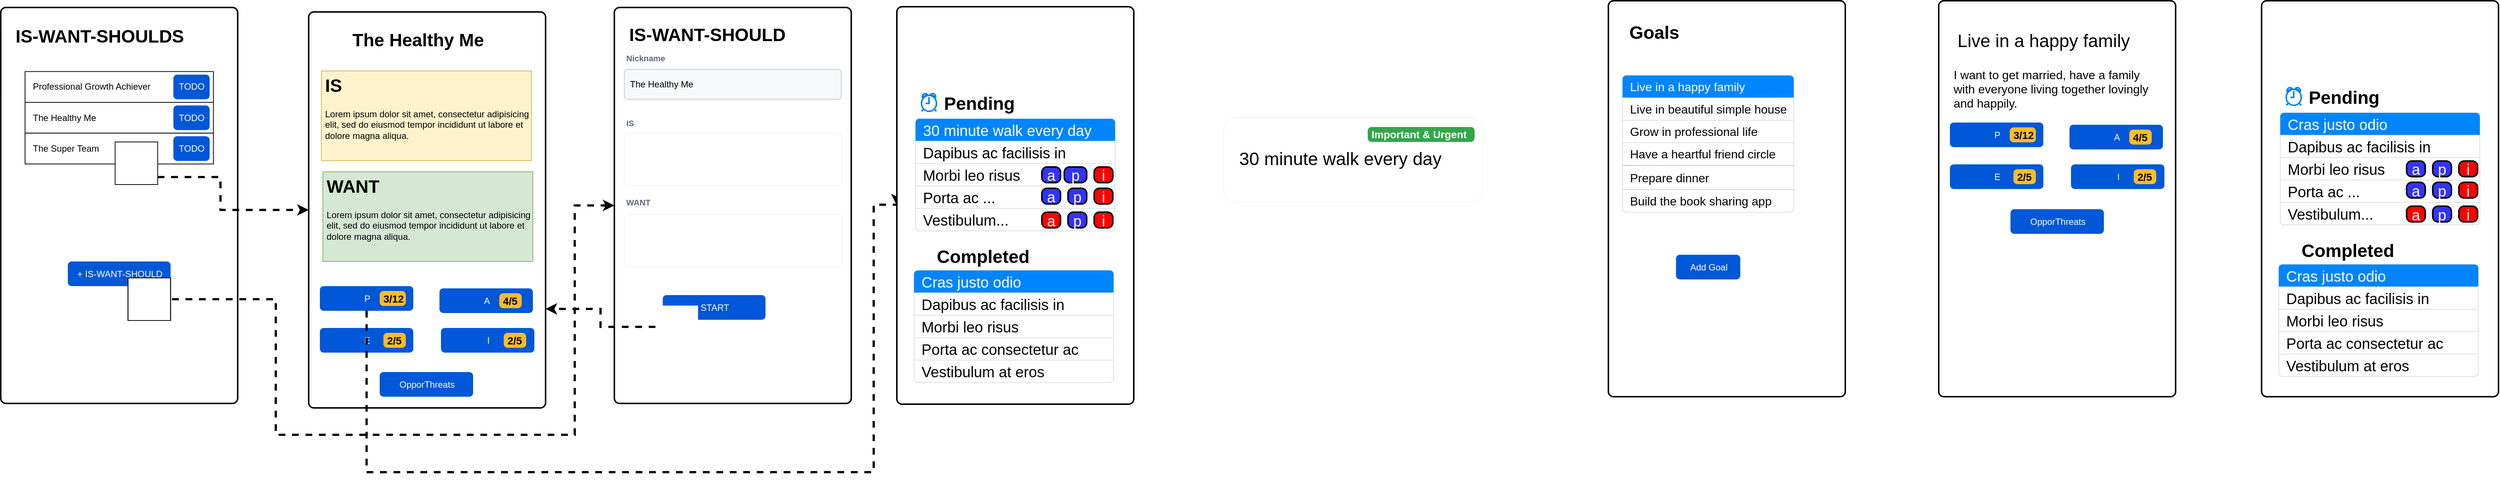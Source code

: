 <mxfile version="20.8.16" type="github">
  <diagram id="WmPAR5XZmnSed2sJa4RS" name="Page-1">
    <mxGraphModel dx="2260" dy="1086" grid="0" gridSize="10" guides="1" tooltips="1" connect="1" arrows="1" fold="1" page="0" pageScale="1" pageWidth="850" pageHeight="1100" math="0" shadow="0">
      <root>
        <mxCell id="0" />
        <mxCell id="1" parent="0" />
        <mxCell id="ldBgtZnnCFYndxNRsuC7-3" value="" style="rounded=1;whiteSpace=wrap;html=1;absoluteArcSize=1;arcSize=14;strokeWidth=2;" parent="1" vertex="1">
          <mxGeometry x="1623" y="-33" width="317" height="530" as="geometry" />
        </mxCell>
        <mxCell id="ldBgtZnnCFYndxNRsuC7-4" value="Live in a happy family" style="text;html=1;align=center;verticalAlign=middle;resizable=0;points=[];autosize=1;strokeColor=none;fillColor=none;fontSize=24;" parent="1" vertex="1">
          <mxGeometry x="1638" y="0.5" width="249" height="41" as="geometry" />
        </mxCell>
        <mxCell id="ldBgtZnnCFYndxNRsuC7-6" value="I want to get married, have a family with everyone living together lovingly and happily." style="text;html=1;strokeColor=none;fillColor=none;spacing=5;spacingTop=5;whiteSpace=wrap;overflow=hidden;rounded=0;fontSize=16;" parent="1" vertex="1">
          <mxGeometry x="1638" y="42" width="287" height="81" as="geometry" />
        </mxCell>
        <mxCell id="ldBgtZnnCFYndxNRsuC7-9" value="E" style="rounded=1;fillColor=#0057D8;strokeColor=none;html=1;fontColor=#ffffff;align=center;verticalAlign=middle;fontStyle=0;fontSize=12;sketch=0;" parent="1" vertex="1">
          <mxGeometry x="1638" y="186" width="125" height="33" as="geometry" />
        </mxCell>
        <mxCell id="ldBgtZnnCFYndxNRsuC7-11" value="" style="shape=image;html=1;verticalAlign=top;verticalLabelPosition=bottom;labelBackgroundColor=#ffffff;imageAspect=0;aspect=fixed;image=https://cdn2.iconfinder.com/data/icons/valentine-day-16/512/538_wifi_love_wedding_heart_valentine_valentines_day_love-128.png;fontSize=16;" parent="1" vertex="1">
          <mxGeometry x="1717.5" y="312" width="128" height="128" as="geometry" />
        </mxCell>
        <mxCell id="ldBgtZnnCFYndxNRsuC7-12" value="2/5" style="html=1;shadow=0;dashed=0;shape=mxgraph.bootstrap.rrect;rSize=5;strokeColor=none;strokeWidth=1;fillColor=#FFBC26;fontColor=#000000;whiteSpace=wrap;align=left;verticalAlign=middle;spacingLeft=0;fontStyle=1;fontSize=14;spacing=5;" parent="1" vertex="1">
          <mxGeometry x="1723" y="192.5" width="30" height="20" as="geometry" />
        </mxCell>
        <mxCell id="ldBgtZnnCFYndxNRsuC7-24" value="P" style="rounded=1;fillColor=#0057D8;strokeColor=none;html=1;fontColor=#ffffff;align=center;verticalAlign=middle;fontStyle=0;fontSize=12;sketch=0;" parent="1" vertex="1">
          <mxGeometry x="1638" y="130" width="125" height="33" as="geometry" />
        </mxCell>
        <mxCell id="ldBgtZnnCFYndxNRsuC7-25" value="3/12" style="html=1;shadow=0;dashed=0;shape=mxgraph.bootstrap.rrect;rSize=5;strokeColor=none;strokeWidth=1;fillColor=#FFBC26;fontColor=#000000;whiteSpace=wrap;align=left;verticalAlign=middle;spacingLeft=0;fontStyle=1;fontSize=14;spacing=5;" parent="1" vertex="1">
          <mxGeometry x="1718" y="136.5" width="35" height="20" as="geometry" />
        </mxCell>
        <mxCell id="ldBgtZnnCFYndxNRsuC7-26" value="" style="rounded=1;whiteSpace=wrap;html=1;absoluteArcSize=1;arcSize=14;strokeWidth=2;" parent="1" vertex="1">
          <mxGeometry x="1181" y="-33" width="317" height="530" as="geometry" />
        </mxCell>
        <mxCell id="ldBgtZnnCFYndxNRsuC7-27" value="" style="html=1;shadow=0;dashed=0;shape=mxgraph.bootstrap.rrect;rSize=5;strokeColor=#DFDFDF;html=1;whiteSpace=wrap;fillColor=#FFFFFF;fontColor=#000000;fontSize=20;" parent="1" vertex="1">
          <mxGeometry x="1200" y="67" width="229" height="183" as="geometry" />
        </mxCell>
        <mxCell id="ldBgtZnnCFYndxNRsuC7-28" value="Live in a happy family" style="html=1;shadow=0;dashed=0;shape=mxgraph.bootstrap.topButton;rSize=5;strokeColor=none;fillColor=#0085FC;fontColor=#ffffff;perimeter=none;whiteSpace=wrap;resizeWidth=1;align=left;spacing=10;fontSize=16;" parent="ldBgtZnnCFYndxNRsuC7-27" vertex="1">
          <mxGeometry width="229" height="30" relative="1" as="geometry" />
        </mxCell>
        <mxCell id="ldBgtZnnCFYndxNRsuC7-29" value="Live in beautiful simple house" style="strokeColor=inherit;fillColor=inherit;gradientColor=inherit;fontColor=inherit;html=1;shadow=0;dashed=0;perimeter=none;whiteSpace=wrap;resizeWidth=1;align=left;spacing=10;fontSize=16;" parent="ldBgtZnnCFYndxNRsuC7-27" vertex="1">
          <mxGeometry width="229" height="30" relative="1" as="geometry">
            <mxPoint y="30" as="offset" />
          </mxGeometry>
        </mxCell>
        <mxCell id="ldBgtZnnCFYndxNRsuC7-30" value="Grow in professional life" style="strokeColor=inherit;fillColor=inherit;gradientColor=inherit;fontColor=inherit;html=1;shadow=0;dashed=0;perimeter=none;whiteSpace=wrap;resizeWidth=1;align=left;spacing=10;fontSize=16;" parent="ldBgtZnnCFYndxNRsuC7-27" vertex="1">
          <mxGeometry width="229" height="30" relative="1" as="geometry">
            <mxPoint y="60" as="offset" />
          </mxGeometry>
        </mxCell>
        <mxCell id="ldBgtZnnCFYndxNRsuC7-31" value="Have a heartful friend circle" style="strokeColor=inherit;fillColor=inherit;gradientColor=inherit;fontColor=inherit;html=1;shadow=0;dashed=0;perimeter=none;whiteSpace=wrap;resizeWidth=1;align=left;spacing=10;fontSize=16;" parent="ldBgtZnnCFYndxNRsuC7-27" vertex="1">
          <mxGeometry width="229" height="30" relative="1" as="geometry">
            <mxPoint y="90" as="offset" />
          </mxGeometry>
        </mxCell>
        <mxCell id="ldBgtZnnCFYndxNRsuC7-32" value="Build the book sharing app" style="strokeColor=inherit;fillColor=inherit;gradientColor=inherit;fontColor=inherit;html=1;shadow=0;dashed=0;shape=mxgraph.bootstrap.bottomButton;rSize=5;perimeter=none;whiteSpace=wrap;resizeWidth=1;resizeHeight=0;align=left;spacing=10;fontSize=16;" parent="ldBgtZnnCFYndxNRsuC7-27" vertex="1">
          <mxGeometry y="1" width="229" height="30" relative="1" as="geometry">
            <mxPoint y="-30" as="offset" />
          </mxGeometry>
        </mxCell>
        <mxCell id="ldBgtZnnCFYndxNRsuC7-58" value="Prepare dinner" style="strokeColor=inherit;fillColor=inherit;gradientColor=inherit;fontColor=inherit;html=1;shadow=0;dashed=0;perimeter=none;whiteSpace=wrap;resizeWidth=1;align=left;spacing=10;fontSize=16;" parent="ldBgtZnnCFYndxNRsuC7-27" vertex="1">
          <mxGeometry y="120.996" width="229" height="31.552" as="geometry" />
        </mxCell>
        <mxCell id="ldBgtZnnCFYndxNRsuC7-34" value="Goals" style="text;strokeColor=none;fillColor=none;html=1;fontSize=24;fontStyle=1;verticalAlign=middle;align=center;" parent="1" vertex="1">
          <mxGeometry x="1192" y="-10" width="100" height="40" as="geometry" />
        </mxCell>
        <mxCell id="ldBgtZnnCFYndxNRsuC7-35" value="" style="rounded=1;whiteSpace=wrap;html=1;absoluteArcSize=1;arcSize=14;strokeWidth=2;" parent="1" vertex="1">
          <mxGeometry x="2055" y="-33" width="317" height="530" as="geometry" />
        </mxCell>
        <mxCell id="ldBgtZnnCFYndxNRsuC7-36" value="" style="html=1;shadow=0;dashed=0;shape=mxgraph.bootstrap.rrect;rSize=5;strokeColor=#DFDFDF;html=1;whiteSpace=wrap;fillColor=#FFFFFF;fontColor=#000000;fontSize=20;" parent="1" vertex="1">
          <mxGeometry x="2080" y="117" width="267" height="150" as="geometry" />
        </mxCell>
        <mxCell id="ldBgtZnnCFYndxNRsuC7-37" value="Cras justo odio" style="html=1;shadow=0;dashed=0;shape=mxgraph.bootstrap.topButton;rSize=5;strokeColor=none;fillColor=#0085FC;fontColor=#ffffff;perimeter=none;whiteSpace=wrap;resizeWidth=1;align=left;spacing=10;fontSize=20;" parent="ldBgtZnnCFYndxNRsuC7-36" vertex="1">
          <mxGeometry width="267" height="30" relative="1" as="geometry" />
        </mxCell>
        <mxCell id="ldBgtZnnCFYndxNRsuC7-38" value="Dapibus ac facilisis in" style="strokeColor=inherit;fillColor=inherit;gradientColor=inherit;fontColor=inherit;html=1;shadow=0;dashed=0;perimeter=none;whiteSpace=wrap;resizeWidth=1;align=left;spacing=10;fontSize=20;" parent="ldBgtZnnCFYndxNRsuC7-36" vertex="1">
          <mxGeometry width="267" height="30" relative="1" as="geometry">
            <mxPoint y="30" as="offset" />
          </mxGeometry>
        </mxCell>
        <mxCell id="ldBgtZnnCFYndxNRsuC7-39" value="Morbi leo risus" style="strokeColor=inherit;fillColor=inherit;gradientColor=inherit;fontColor=inherit;html=1;shadow=0;dashed=0;perimeter=none;whiteSpace=wrap;resizeWidth=1;align=left;spacing=10;fontSize=20;" parent="ldBgtZnnCFYndxNRsuC7-36" vertex="1">
          <mxGeometry width="267" height="30" relative="1" as="geometry">
            <mxPoint y="60" as="offset" />
          </mxGeometry>
        </mxCell>
        <mxCell id="ldBgtZnnCFYndxNRsuC7-40" value="Porta ac ..." style="strokeColor=inherit;fillColor=inherit;gradientColor=inherit;fontColor=inherit;html=1;shadow=0;dashed=0;perimeter=none;whiteSpace=wrap;resizeWidth=1;align=left;spacing=10;fontSize=20;" parent="ldBgtZnnCFYndxNRsuC7-36" vertex="1">
          <mxGeometry width="267" height="30" relative="1" as="geometry">
            <mxPoint y="90" as="offset" />
          </mxGeometry>
        </mxCell>
        <mxCell id="ldBgtZnnCFYndxNRsuC7-41" value="Vestibulum..." style="strokeColor=inherit;fillColor=inherit;gradientColor=inherit;fontColor=inherit;html=1;shadow=0;dashed=0;shape=mxgraph.bootstrap.bottomButton;rSize=5;perimeter=none;whiteSpace=wrap;resizeWidth=1;resizeHeight=0;align=left;spacing=10;fontSize=20;" parent="ldBgtZnnCFYndxNRsuC7-36" vertex="1">
          <mxGeometry y="1" width="267" height="30" relative="1" as="geometry">
            <mxPoint y="-30" as="offset" />
          </mxGeometry>
        </mxCell>
        <mxCell id="ldBgtZnnCFYndxNRsuC7-71" value="a" style="rounded=1;whiteSpace=wrap;html=1;absoluteArcSize=1;arcSize=14;strokeWidth=2;fontSize=20;labelBackgroundColor=none;spacing=0;labelBorderColor=none;fontColor=#FFFFFF;fillColor=#FF0000;" parent="ldBgtZnnCFYndxNRsuC7-36" vertex="1">
          <mxGeometry x="169" y="125" width="25" height="21" as="geometry" />
        </mxCell>
        <mxCell id="ldBgtZnnCFYndxNRsuC7-72" value="p" style="rounded=1;whiteSpace=wrap;html=1;absoluteArcSize=1;arcSize=14;strokeWidth=2;fontSize=20;labelBackgroundColor=none;spacing=0;labelBorderColor=none;fontColor=#FFFFFF;fillColor=#3333FF;" parent="ldBgtZnnCFYndxNRsuC7-36" vertex="1">
          <mxGeometry x="204" y="125" width="25" height="21" as="geometry" />
        </mxCell>
        <mxCell id="ldBgtZnnCFYndxNRsuC7-73" value="i" style="rounded=1;whiteSpace=wrap;html=1;absoluteArcSize=1;arcSize=14;strokeWidth=2;fontSize=20;labelBackgroundColor=none;spacing=0;labelBorderColor=none;fontColor=#FFFFFF;fillColor=#FF0000;" parent="ldBgtZnnCFYndxNRsuC7-36" vertex="1">
          <mxGeometry x="239" y="125" width="25" height="21" as="geometry" />
        </mxCell>
        <mxCell id="ldBgtZnnCFYndxNRsuC7-68" value="a" style="rounded=1;whiteSpace=wrap;html=1;absoluteArcSize=1;arcSize=14;strokeWidth=2;fontSize=20;labelBackgroundColor=none;spacing=0;labelBorderColor=none;fontColor=#FFFFFF;fillColor=#3333FF;" parent="ldBgtZnnCFYndxNRsuC7-36" vertex="1">
          <mxGeometry x="169" y="93" width="25" height="21" as="geometry" />
        </mxCell>
        <mxCell id="ldBgtZnnCFYndxNRsuC7-69" value="p" style="rounded=1;whiteSpace=wrap;html=1;absoluteArcSize=1;arcSize=14;strokeWidth=2;fontSize=20;labelBackgroundColor=none;spacing=0;labelBorderColor=none;fontColor=#FFFFFF;fillColor=#3333FF;" parent="ldBgtZnnCFYndxNRsuC7-36" vertex="1">
          <mxGeometry x="204" y="93" width="25" height="21" as="geometry" />
        </mxCell>
        <mxCell id="ldBgtZnnCFYndxNRsuC7-70" value="i" style="rounded=1;whiteSpace=wrap;html=1;absoluteArcSize=1;arcSize=14;strokeWidth=2;fontSize=20;labelBackgroundColor=none;spacing=0;labelBorderColor=none;fontColor=#FFFFFF;fillColor=#FF0000;" parent="ldBgtZnnCFYndxNRsuC7-36" vertex="1">
          <mxGeometry x="239" y="93" width="25" height="21" as="geometry" />
        </mxCell>
        <mxCell id="ldBgtZnnCFYndxNRsuC7-75" value="a" style="rounded=1;whiteSpace=wrap;html=1;absoluteArcSize=1;arcSize=14;strokeWidth=2;fontSize=20;labelBackgroundColor=none;spacing=0;labelBorderColor=none;fontColor=#FFFFFF;fillColor=#3333FF;" parent="ldBgtZnnCFYndxNRsuC7-36" vertex="1">
          <mxGeometry x="169" y="64.5" width="25" height="21" as="geometry" />
        </mxCell>
        <mxCell id="ldBgtZnnCFYndxNRsuC7-76" value="p" style="rounded=1;whiteSpace=wrap;html=1;absoluteArcSize=1;arcSize=14;strokeWidth=2;fontSize=20;labelBackgroundColor=none;spacing=0;labelBorderColor=none;fontColor=#FFFFFF;fillColor=#3333FF;" parent="ldBgtZnnCFYndxNRsuC7-36" vertex="1">
          <mxGeometry x="204" y="64.5" width="25" height="21" as="geometry" />
        </mxCell>
        <mxCell id="ldBgtZnnCFYndxNRsuC7-77" value="i" style="rounded=1;whiteSpace=wrap;html=1;absoluteArcSize=1;arcSize=14;strokeWidth=2;fontSize=20;labelBackgroundColor=none;spacing=0;labelBorderColor=none;fontColor=#FFFFFF;fillColor=#FF0000;" parent="ldBgtZnnCFYndxNRsuC7-36" vertex="1">
          <mxGeometry x="239" y="64.5" width="25" height="21" as="geometry" />
        </mxCell>
        <mxCell id="ldBgtZnnCFYndxNRsuC7-42" value="" style="shape=image;html=1;verticalAlign=top;verticalLabelPosition=bottom;labelBackgroundColor=#ffffff;imageAspect=0;aspect=fixed;image=https://cdn1.iconfinder.com/data/icons/social-media-vol-3-2/24/_p-128.png;fontSize=20;" parent="1" vertex="1">
          <mxGeometry x="2174.5" y="-18" width="78" height="78" as="geometry" />
        </mxCell>
        <mxCell id="ldBgtZnnCFYndxNRsuC7-44" value="" style="html=1;shadow=0;dashed=0;shape=mxgraph.bootstrap.rrect;rSize=5;strokeColor=#DFDFDF;html=1;whiteSpace=wrap;fillColor=#FFFFFF;fontColor=#000000;fontSize=20;" parent="1" vertex="1">
          <mxGeometry x="2078" y="320" width="267" height="150" as="geometry" />
        </mxCell>
        <mxCell id="ldBgtZnnCFYndxNRsuC7-45" value="Cras justo odio" style="html=1;shadow=0;dashed=0;shape=mxgraph.bootstrap.topButton;rSize=5;strokeColor=none;fillColor=#0085FC;fontColor=#ffffff;perimeter=none;whiteSpace=wrap;resizeWidth=1;align=left;spacing=10;fontSize=20;" parent="ldBgtZnnCFYndxNRsuC7-44" vertex="1">
          <mxGeometry width="267" height="30" relative="1" as="geometry" />
        </mxCell>
        <mxCell id="ldBgtZnnCFYndxNRsuC7-46" value="Dapibus ac facilisis in" style="strokeColor=inherit;fillColor=inherit;gradientColor=inherit;fontColor=inherit;html=1;shadow=0;dashed=0;perimeter=none;whiteSpace=wrap;resizeWidth=1;align=left;spacing=10;fontSize=20;" parent="ldBgtZnnCFYndxNRsuC7-44" vertex="1">
          <mxGeometry width="267" height="30" relative="1" as="geometry">
            <mxPoint y="30" as="offset" />
          </mxGeometry>
        </mxCell>
        <mxCell id="ldBgtZnnCFYndxNRsuC7-47" value="Morbi leo risus" style="strokeColor=inherit;fillColor=inherit;gradientColor=inherit;fontColor=inherit;html=1;shadow=0;dashed=0;perimeter=none;whiteSpace=wrap;resizeWidth=1;align=left;spacing=10;fontSize=20;" parent="ldBgtZnnCFYndxNRsuC7-44" vertex="1">
          <mxGeometry width="267" height="30" relative="1" as="geometry">
            <mxPoint y="60" as="offset" />
          </mxGeometry>
        </mxCell>
        <mxCell id="ldBgtZnnCFYndxNRsuC7-48" value="Porta ac consectetur ac" style="strokeColor=inherit;fillColor=inherit;gradientColor=inherit;fontColor=inherit;html=1;shadow=0;dashed=0;perimeter=none;whiteSpace=wrap;resizeWidth=1;align=left;spacing=10;fontSize=20;" parent="ldBgtZnnCFYndxNRsuC7-44" vertex="1">
          <mxGeometry width="267" height="30" relative="1" as="geometry">
            <mxPoint y="90" as="offset" />
          </mxGeometry>
        </mxCell>
        <mxCell id="ldBgtZnnCFYndxNRsuC7-49" value="Vestibulum at eros" style="strokeColor=inherit;fillColor=inherit;gradientColor=inherit;fontColor=inherit;html=1;shadow=0;dashed=0;shape=mxgraph.bootstrap.bottomButton;rSize=5;perimeter=none;whiteSpace=wrap;resizeWidth=1;resizeHeight=0;align=left;spacing=10;fontSize=20;" parent="ldBgtZnnCFYndxNRsuC7-44" vertex="1">
          <mxGeometry y="1" width="267" height="30" relative="1" as="geometry">
            <mxPoint y="-30" as="offset" />
          </mxGeometry>
        </mxCell>
        <mxCell id="ldBgtZnnCFYndxNRsuC7-50" value="" style="shape=image;html=1;verticalAlign=top;verticalLabelPosition=bottom;labelBackgroundColor=#ffffff;imageAspect=0;aspect=fixed;image=https://cdn4.iconfinder.com/data/icons/bold-purple-free-samples/32/Done_Circle_Symbol_Downloaded-128.png;fontSize=20;" parent="1" vertex="1">
          <mxGeometry x="2078" y="287" width="25" height="25" as="geometry" />
        </mxCell>
        <mxCell id="ldBgtZnnCFYndxNRsuC7-51" value="Completed" style="text;strokeColor=none;fillColor=none;html=1;fontSize=24;fontStyle=1;verticalAlign=middle;align=center;" parent="1" vertex="1">
          <mxGeometry x="2097" y="282" width="145" height="40" as="geometry" />
        </mxCell>
        <mxCell id="ldBgtZnnCFYndxNRsuC7-52" value="Pending" style="text;strokeColor=none;fillColor=none;html=1;fontSize=24;fontStyle=1;verticalAlign=middle;align=center;" parent="1" vertex="1">
          <mxGeometry x="2103" y="77" width="123" height="40" as="geometry" />
        </mxCell>
        <mxCell id="ldBgtZnnCFYndxNRsuC7-53" value="" style="html=1;verticalLabelPosition=bottom;align=center;labelBackgroundColor=#ffffff;verticalAlign=top;strokeWidth=2;strokeColor=#0080F0;shadow=0;dashed=0;shape=mxgraph.ios7.icons.alarm_clock;fontSize=20;" parent="1" vertex="1">
          <mxGeometry x="2088" y="83" width="20" height="24" as="geometry" />
        </mxCell>
        <mxCell id="ldBgtZnnCFYndxNRsuC7-59" value="Add Goal" style="rounded=1;fillColor=#0057D8;strokeColor=none;html=1;fontColor=#ffffff;align=center;verticalAlign=middle;fontStyle=0;fontSize=12;sketch=0;labelBackgroundColor=none;labelBorderColor=none;" parent="1" vertex="1">
          <mxGeometry x="1271.5" y="307" width="86" height="33" as="geometry" />
        </mxCell>
        <mxCell id="3x7YLtXasliDaGJo6aQs-1" value="OpporThreats" style="rounded=1;fillColor=#0057D8;strokeColor=none;html=1;fontColor=#ffffff;align=center;verticalAlign=middle;fontStyle=0;fontSize=12;sketch=0;" parent="1" vertex="1">
          <mxGeometry x="1719" y="246" width="125" height="33" as="geometry" />
        </mxCell>
        <mxCell id="3x7YLtXasliDaGJo6aQs-2" value="" style="group" parent="1" vertex="1" connectable="0">
          <mxGeometry x="1800" y="186" width="125" height="33" as="geometry" />
        </mxCell>
        <mxCell id="ldBgtZnnCFYndxNRsuC7-16" value="I" style="rounded=1;fillColor=#0057D8;strokeColor=none;html=1;fontColor=#ffffff;align=center;verticalAlign=middle;fontStyle=0;fontSize=12;sketch=0;" parent="3x7YLtXasliDaGJo6aQs-2" vertex="1">
          <mxGeometry width="125" height="33" as="geometry" />
        </mxCell>
        <mxCell id="ldBgtZnnCFYndxNRsuC7-17" value="2/5" style="html=1;shadow=0;dashed=0;shape=mxgraph.bootstrap.rrect;rSize=5;strokeColor=none;strokeWidth=1;fillColor=#FFBC26;fontColor=#000000;whiteSpace=wrap;align=left;verticalAlign=middle;spacingLeft=0;fontStyle=1;fontSize=14;spacing=5;" parent="3x7YLtXasliDaGJo6aQs-2" vertex="1">
          <mxGeometry x="84" y="6.5" width="30" height="20" as="geometry" />
        </mxCell>
        <mxCell id="3x7YLtXasliDaGJo6aQs-4" value="" style="group" parent="1" vertex="1" connectable="0">
          <mxGeometry x="1798" y="133" width="125" height="33" as="geometry" />
        </mxCell>
        <mxCell id="ldBgtZnnCFYndxNRsuC7-22" value="A" style="rounded=1;fillColor=#0057D8;strokeColor=none;html=1;fontColor=#ffffff;align=center;verticalAlign=middle;fontStyle=0;fontSize=12;sketch=0;" parent="3x7YLtXasliDaGJo6aQs-4" vertex="1">
          <mxGeometry width="125" height="33" as="geometry" />
        </mxCell>
        <mxCell id="ldBgtZnnCFYndxNRsuC7-23" value="4/5" style="html=1;shadow=0;dashed=0;shape=mxgraph.bootstrap.rrect;rSize=5;strokeColor=none;strokeWidth=1;fillColor=#FFBC26;fontColor=#000000;whiteSpace=wrap;align=left;verticalAlign=middle;spacingLeft=0;fontStyle=1;fontSize=14;spacing=5;" parent="3x7YLtXasliDaGJo6aQs-4" vertex="1">
          <mxGeometry x="80" y="6.5" width="30" height="20" as="geometry" />
        </mxCell>
        <mxCell id="PBSiZa_zdig3zNEb0ZuU-1" value="" style="rounded=1;whiteSpace=wrap;html=1;absoluteArcSize=1;arcSize=14;strokeWidth=2;" parent="1" vertex="1">
          <mxGeometry x="-970" y="-24" width="317" height="530" as="geometry" />
        </mxCell>
        <mxCell id="PBSiZa_zdig3zNEb0ZuU-9" value="IS-WANT-SHOULDS" style="text;strokeColor=none;fillColor=none;html=1;fontSize=24;fontStyle=1;verticalAlign=middle;align=center;" parent="1" vertex="1">
          <mxGeometry x="-888.25" y="-5" width="100" height="40" as="geometry" />
        </mxCell>
        <mxCell id="PBSiZa_zdig3zNEb0ZuU-10" value="+ IS-WANT-SHOULD" style="rounded=1;fillColor=#0057D8;strokeColor=none;html=1;fontColor=#ffffff;align=center;verticalAlign=middle;fontStyle=0;fontSize=12;sketch=0;labelBackgroundColor=none;labelBorderColor=none;" parent="1" vertex="1">
          <mxGeometry x="-880.25" y="316" width="137.5" height="33" as="geometry" />
        </mxCell>
        <mxCell id="PBSiZa_zdig3zNEb0ZuU-11" value="Professional Growth Achiever" style="rounded=0;whiteSpace=wrap;html=1;align=left;spacingTop=0;spacing=10;" parent="1" vertex="1">
          <mxGeometry x="-937.5" y="61.75" width="252" height="41.25" as="geometry" />
        </mxCell>
        <mxCell id="PBSiZa_zdig3zNEb0ZuU-12" value="The Healthy Me" style="rounded=0;whiteSpace=wrap;html=1;align=left;spacingTop=0;spacing=10;" parent="1" vertex="1">
          <mxGeometry x="-937.5" y="103" width="252" height="41.25" as="geometry" />
        </mxCell>
        <mxCell id="Z5-2CfbO67zMX4dl92EX-1" value="The Super Team" style="rounded=0;whiteSpace=wrap;html=1;align=left;spacingTop=0;spacing=10;" parent="1" vertex="1">
          <mxGeometry x="-937.5" y="144.25" width="252" height="41.25" as="geometry" />
        </mxCell>
        <mxCell id="Z5-2CfbO67zMX4dl92EX-69" style="edgeStyle=orthogonalEdgeStyle;rounded=0;orthogonalLoop=1;jettySize=auto;html=1;dashed=1;strokeWidth=3;" parent="1" source="PBSiZa_zdig3zNEb0ZuU-13" target="Z5-2CfbO67zMX4dl92EX-51" edge="1">
          <mxGeometry relative="1" as="geometry">
            <Array as="points">
              <mxPoint x="-676" y="203" />
              <mxPoint x="-676" y="247" />
            </Array>
          </mxGeometry>
        </mxCell>
        <mxCell id="PBSiZa_zdig3zNEb0ZuU-13" value="" style="shape=image;html=1;verticalAlign=top;verticalLabelPosition=bottom;labelBackgroundColor=#ffffff;imageAspect=0;aspect=fixed;image=https://cdn4.iconfinder.com/data/icons/evil-icons-user-interface/64/finger-128.png;imageBackground=default;imageBorder=default;" parent="1" vertex="1">
          <mxGeometry x="-817" y="156" width="57" height="57" as="geometry" />
        </mxCell>
        <mxCell id="Z5-2CfbO67zMX4dl92EX-19" value="TODO" style="rounded=1;fillColor=#0057D8;strokeColor=none;html=1;fontColor=#ffffff;align=center;verticalAlign=middle;fontStyle=0;fontSize=12;sketch=0;labelBackgroundColor=none;labelBorderColor=none;" parent="1" vertex="1">
          <mxGeometry x="-739" y="107.13" width="48.5" height="33" as="geometry" />
        </mxCell>
        <mxCell id="Z5-2CfbO67zMX4dl92EX-21" value="TODO" style="rounded=1;fillColor=#0057D8;strokeColor=none;html=1;fontColor=#ffffff;align=center;verticalAlign=middle;fontStyle=0;fontSize=12;sketch=0;labelBackgroundColor=none;labelBorderColor=none;" parent="1" vertex="1">
          <mxGeometry x="-739" y="148.37" width="48.5" height="33" as="geometry" />
        </mxCell>
        <mxCell id="Z5-2CfbO67zMX4dl92EX-22" value="TODO" style="rounded=1;fillColor=#0057D8;strokeColor=none;html=1;fontColor=#ffffff;align=center;verticalAlign=middle;fontStyle=0;fontSize=12;sketch=0;labelBackgroundColor=none;labelBorderColor=none;" parent="1" vertex="1">
          <mxGeometry x="-739" y="65.87" width="48.5" height="33" as="geometry" />
        </mxCell>
        <mxCell id="Z5-2CfbO67zMX4dl92EX-23" value="" style="rounded=1;whiteSpace=wrap;html=1;absoluteArcSize=1;arcSize=14;strokeWidth=2;" parent="1" vertex="1">
          <mxGeometry x="-149" y="-24" width="317" height="530" as="geometry" />
        </mxCell>
        <mxCell id="Z5-2CfbO67zMX4dl92EX-25" value="Nickname" style="fillColor=none;strokeColor=none;html=1;fontSize=11;fontStyle=0;align=left;fontColor=#596780;fontStyle=1;fontSize=11" parent="1" vertex="1">
          <mxGeometry x="-135.5" y="34" width="240" height="20" as="geometry" />
        </mxCell>
        <mxCell id="Z5-2CfbO67zMX4dl92EX-26" value="The Healthy Me" style="rounded=1;arcSize=9;fillColor=#F7F8F9;align=left;spacingLeft=5;strokeColor=#DEE1E6;html=1;strokeWidth=2;fontSize=12" parent="1" vertex="1">
          <mxGeometry x="-135.5" y="59" width="290" height="40" as="geometry" />
        </mxCell>
        <mxCell id="Z5-2CfbO67zMX4dl92EX-28" style="edgeStyle=orthogonalEdgeStyle;rounded=0;orthogonalLoop=1;jettySize=auto;html=1;entryX=0;entryY=0.5;entryDx=0;entryDy=0;dashed=1;strokeWidth=3;" parent="1" source="Z5-2CfbO67zMX4dl92EX-27" target="Z5-2CfbO67zMX4dl92EX-23" edge="1">
          <mxGeometry relative="1" as="geometry">
            <Array as="points">
              <mxPoint x="-602" y="367" />
              <mxPoint x="-602" y="548" />
              <mxPoint x="-202" y="548" />
              <mxPoint x="-202" y="241" />
            </Array>
          </mxGeometry>
        </mxCell>
        <mxCell id="Z5-2CfbO67zMX4dl92EX-27" value="" style="shape=image;html=1;verticalAlign=top;verticalLabelPosition=bottom;labelBackgroundColor=#ffffff;imageAspect=0;aspect=fixed;image=https://cdn4.iconfinder.com/data/icons/evil-icons-user-interface/64/finger-128.png;imageBackground=default;imageBorder=default;strokeWidth=1;perimeterSpacing=2;" parent="1" vertex="1">
          <mxGeometry x="-799.75" y="338" width="57" height="57" as="geometry" />
        </mxCell>
        <mxCell id="Z5-2CfbO67zMX4dl92EX-41" value="" style="html=1;shadow=0;dashed=0;shape=mxgraph.bootstrap.rrect;rSize=5;strokeColor=#000000;html=1;whiteSpace=wrap;fillColor=#FFFFFF;fontColor=#7D868C;align=left;spacing=15;spacingLeft=40;fontSize=14;strokeWidth=0;" parent="1" vertex="1">
          <mxGeometry x="-136" y="144" width="290.5" height="70" as="geometry" />
        </mxCell>
        <mxCell id="Z5-2CfbO67zMX4dl92EX-43" value="" style="html=1;shadow=0;dashed=0;shape=mxgraph.bootstrap.rrect;rSize=5;strokeColor=#000000;html=1;whiteSpace=wrap;fillColor=#FFFFFF;fontColor=#7D868C;align=left;spacing=15;spacingLeft=40;fontSize=14;strokeWidth=0;" parent="1" vertex="1">
          <mxGeometry x="-135.5" y="253" width="290.5" height="70" as="geometry" />
        </mxCell>
        <mxCell id="Z5-2CfbO67zMX4dl92EX-45" value="IS" style="fillColor=none;strokeColor=none;html=1;fontSize=11;fontStyle=0;align=left;fontColor=#596780;fontStyle=1;fontSize=11" parent="1" vertex="1">
          <mxGeometry x="-135.5" y="121" width="240" height="20" as="geometry" />
        </mxCell>
        <mxCell id="Z5-2CfbO67zMX4dl92EX-46" value="WANT" style="fillColor=none;strokeColor=none;html=1;fontSize=11;fontStyle=0;align=left;fontColor=#596780;fontStyle=1;fontSize=11" parent="1" vertex="1">
          <mxGeometry x="-135.5" y="227" width="240" height="20" as="geometry" />
        </mxCell>
        <mxCell id="Z5-2CfbO67zMX4dl92EX-47" value="START" style="rounded=1;fillColor=#0057D8;strokeColor=none;html=1;fontColor=#ffffff;align=center;verticalAlign=middle;fontStyle=0;fontSize=12;sketch=0;labelBackgroundColor=none;labelBorderColor=none;" parent="1" vertex="1">
          <mxGeometry x="-84.25" y="361" width="137.5" height="33" as="geometry" />
        </mxCell>
        <mxCell id="Z5-2CfbO67zMX4dl92EX-70" style="edgeStyle=orthogonalEdgeStyle;rounded=0;orthogonalLoop=1;jettySize=auto;html=1;entryX=1;entryY=0.75;entryDx=0;entryDy=0;dashed=1;strokeWidth=3;" parent="1" source="Z5-2CfbO67zMX4dl92EX-48" target="Z5-2CfbO67zMX4dl92EX-51" edge="1">
          <mxGeometry relative="1" as="geometry" />
        </mxCell>
        <mxCell id="Z5-2CfbO67zMX4dl92EX-48" value="" style="shape=image;html=1;verticalAlign=top;verticalLabelPosition=bottom;labelBackgroundColor=#ffffff;imageAspect=0;aspect=fixed;image=https://cdn4.iconfinder.com/data/icons/evil-icons-user-interface/64/finger-128.png;imageBackground=default;imageBorder=none;strokeWidth=0;" parent="1" vertex="1">
          <mxGeometry x="-94" y="375" width="57" height="57" as="geometry" />
        </mxCell>
        <mxCell id="Z5-2CfbO67zMX4dl92EX-50" value="IS-WANT-SHOULD" style="text;strokeColor=none;fillColor=none;html=1;fontSize=24;fontStyle=1;verticalAlign=middle;align=center;" parent="1" vertex="1">
          <mxGeometry x="-75" y="-7" width="100" height="40" as="geometry" />
        </mxCell>
        <mxCell id="Z5-2CfbO67zMX4dl92EX-51" value="" style="rounded=1;whiteSpace=wrap;html=1;absoluteArcSize=1;arcSize=14;strokeWidth=2;" parent="1" vertex="1">
          <mxGeometry x="-558" y="-18" width="317" height="530" as="geometry" />
        </mxCell>
        <mxCell id="Z5-2CfbO67zMX4dl92EX-52" value="The Healthy Me" style="text;html=1;align=center;verticalAlign=middle;resizable=0;points=[];autosize=1;strokeColor=none;fillColor=none;fontSize=24;fontStyle=1" parent="1" vertex="1">
          <mxGeometry x="-509" y="-1" width="194" height="41" as="geometry" />
        </mxCell>
        <mxCell id="Z5-2CfbO67zMX4dl92EX-54" value="E" style="rounded=1;fillColor=#0057D8;strokeColor=none;html=1;fontColor=#ffffff;align=center;verticalAlign=middle;fontStyle=0;fontSize=12;sketch=0;" parent="1" vertex="1">
          <mxGeometry x="-543" y="405" width="125" height="33" as="geometry" />
        </mxCell>
        <mxCell id="Z5-2CfbO67zMX4dl92EX-56" value="2/5" style="html=1;shadow=0;dashed=0;shape=mxgraph.bootstrap.rrect;rSize=5;strokeColor=none;strokeWidth=1;fillColor=#FFBC26;fontColor=#000000;whiteSpace=wrap;align=left;verticalAlign=middle;spacingLeft=0;fontStyle=1;fontSize=14;spacing=5;" parent="1" vertex="1">
          <mxGeometry x="-458" y="411.5" width="30" height="20" as="geometry" />
        </mxCell>
        <mxCell id="Z5-2CfbO67zMX4dl92EX-98" style="edgeStyle=orthogonalEdgeStyle;rounded=0;orthogonalLoop=1;jettySize=auto;html=1;entryX=0;entryY=0.5;entryDx=0;entryDy=0;dashed=1;strokeWidth=3;" parent="1" source="Z5-2CfbO67zMX4dl92EX-57" target="Z5-2CfbO67zMX4dl92EX-71" edge="1">
          <mxGeometry relative="1" as="geometry">
            <Array as="points">
              <mxPoint x="-480" y="598" />
              <mxPoint x="198" y="598" />
              <mxPoint x="198" y="240" />
            </Array>
          </mxGeometry>
        </mxCell>
        <mxCell id="Z5-2CfbO67zMX4dl92EX-57" value="P" style="rounded=1;fillColor=#0057D8;strokeColor=none;html=1;fontColor=#ffffff;align=center;verticalAlign=middle;fontStyle=0;fontSize=12;sketch=0;" parent="1" vertex="1">
          <mxGeometry x="-543" y="349" width="125" height="33" as="geometry" />
        </mxCell>
        <mxCell id="Z5-2CfbO67zMX4dl92EX-58" value="3/12" style="html=1;shadow=0;dashed=0;shape=mxgraph.bootstrap.rrect;rSize=5;strokeColor=none;strokeWidth=1;fillColor=#FFBC26;fontColor=#000000;whiteSpace=wrap;align=left;verticalAlign=middle;spacingLeft=0;fontStyle=1;fontSize=14;spacing=5;" parent="1" vertex="1">
          <mxGeometry x="-463" y="355.5" width="35" height="20" as="geometry" />
        </mxCell>
        <mxCell id="Z5-2CfbO67zMX4dl92EX-59" value="OpporThreats" style="rounded=1;fillColor=#0057D8;strokeColor=none;html=1;fontColor=#ffffff;align=center;verticalAlign=middle;fontStyle=0;fontSize=12;sketch=0;" parent="1" vertex="1">
          <mxGeometry x="-463" y="464" width="125" height="33" as="geometry" />
        </mxCell>
        <mxCell id="Z5-2CfbO67zMX4dl92EX-60" value="" style="group" parent="1" vertex="1" connectable="0">
          <mxGeometry x="-381" y="405" width="125" height="33" as="geometry" />
        </mxCell>
        <mxCell id="Z5-2CfbO67zMX4dl92EX-61" value="I" style="rounded=1;fillColor=#0057D8;strokeColor=none;html=1;fontColor=#ffffff;align=center;verticalAlign=middle;fontStyle=0;fontSize=12;sketch=0;" parent="Z5-2CfbO67zMX4dl92EX-60" vertex="1">
          <mxGeometry width="125" height="33" as="geometry" />
        </mxCell>
        <mxCell id="Z5-2CfbO67zMX4dl92EX-62" value="2/5" style="html=1;shadow=0;dashed=0;shape=mxgraph.bootstrap.rrect;rSize=5;strokeColor=none;strokeWidth=1;fillColor=#FFBC26;fontColor=#000000;whiteSpace=wrap;align=left;verticalAlign=middle;spacingLeft=0;fontStyle=1;fontSize=14;spacing=5;" parent="Z5-2CfbO67zMX4dl92EX-60" vertex="1">
          <mxGeometry x="84" y="6.5" width="30" height="20" as="geometry" />
        </mxCell>
        <mxCell id="Z5-2CfbO67zMX4dl92EX-63" value="" style="group" parent="1" vertex="1" connectable="0">
          <mxGeometry x="-383" y="352" width="125" height="33" as="geometry" />
        </mxCell>
        <mxCell id="Z5-2CfbO67zMX4dl92EX-64" value="A" style="rounded=1;fillColor=#0057D8;strokeColor=none;html=1;fontColor=#ffffff;align=center;verticalAlign=middle;fontStyle=0;fontSize=12;sketch=0;" parent="Z5-2CfbO67zMX4dl92EX-63" vertex="1">
          <mxGeometry width="125" height="33" as="geometry" />
        </mxCell>
        <mxCell id="Z5-2CfbO67zMX4dl92EX-65" value="4/5" style="html=1;shadow=0;dashed=0;shape=mxgraph.bootstrap.rrect;rSize=5;strokeColor=none;strokeWidth=1;fillColor=#FFBC26;fontColor=#000000;whiteSpace=wrap;align=left;verticalAlign=middle;spacingLeft=0;fontStyle=1;fontSize=14;spacing=5;" parent="Z5-2CfbO67zMX4dl92EX-63" vertex="1">
          <mxGeometry x="80" y="6.5" width="30" height="20" as="geometry" />
        </mxCell>
        <mxCell id="Z5-2CfbO67zMX4dl92EX-66" value="&lt;h1&gt;IS&lt;/h1&gt;&lt;p&gt;Lorem ipsum dolor sit amet, consectetur adipisicing elit, sed do eiusmod tempor incididunt ut labore et dolore magna aliqua.&lt;/p&gt;" style="text;html=1;strokeColor=#d6b656;fillColor=#fff2cc;spacing=5;spacingTop=-20;whiteSpace=wrap;overflow=hidden;rounded=0;" parent="1" vertex="1">
          <mxGeometry x="-541" y="61" width="281" height="120" as="geometry" />
        </mxCell>
        <mxCell id="Z5-2CfbO67zMX4dl92EX-67" value="&lt;h1&gt;WANT&lt;/h1&gt;&lt;p&gt;Lorem ipsum dolor sit amet, consectetur adipisicing elit, sed do eiusmod tempor incididunt ut labore et dolore magna aliqua.&lt;/p&gt;" style="text;html=1;strokeColor=#82b366;fillColor=#d5e8d4;spacing=5;spacingTop=-20;whiteSpace=wrap;overflow=hidden;rounded=0;" parent="1" vertex="1">
          <mxGeometry x="-539" y="196" width="281" height="120" as="geometry" />
        </mxCell>
        <mxCell id="Z5-2CfbO67zMX4dl92EX-71" value="" style="rounded=1;whiteSpace=wrap;html=1;absoluteArcSize=1;arcSize=14;strokeWidth=2;" parent="1" vertex="1">
          <mxGeometry x="229" y="-25" width="317" height="532" as="geometry" />
        </mxCell>
        <mxCell id="Z5-2CfbO67zMX4dl92EX-72" value="" style="html=1;shadow=0;dashed=0;shape=mxgraph.bootstrap.rrect;rSize=5;strokeColor=#DFDFDF;html=1;whiteSpace=wrap;fillColor=#FFFFFF;fontColor=#000000;fontSize=20;" parent="1" vertex="1">
          <mxGeometry x="254" y="125" width="267" height="150" as="geometry" />
        </mxCell>
        <mxCell id="Z5-2CfbO67zMX4dl92EX-73" value="30 minute walk every day" style="html=1;shadow=0;dashed=0;shape=mxgraph.bootstrap.topButton;rSize=5;strokeColor=none;fillColor=#0085FC;fontColor=#ffffff;perimeter=none;whiteSpace=wrap;resizeWidth=1;align=left;spacing=10;fontSize=20;" parent="Z5-2CfbO67zMX4dl92EX-72" vertex="1">
          <mxGeometry width="267" height="30" relative="1" as="geometry" />
        </mxCell>
        <mxCell id="Z5-2CfbO67zMX4dl92EX-74" value="Dapibus ac facilisis in" style="strokeColor=inherit;fillColor=inherit;gradientColor=inherit;fontColor=inherit;html=1;shadow=0;dashed=0;perimeter=none;whiteSpace=wrap;resizeWidth=1;align=left;spacing=10;fontSize=20;" parent="Z5-2CfbO67zMX4dl92EX-72" vertex="1">
          <mxGeometry width="267" height="30" relative="1" as="geometry">
            <mxPoint y="30" as="offset" />
          </mxGeometry>
        </mxCell>
        <mxCell id="Z5-2CfbO67zMX4dl92EX-75" value="Morbi leo risus" style="strokeColor=inherit;fillColor=inherit;gradientColor=inherit;fontColor=inherit;html=1;shadow=0;dashed=0;perimeter=none;whiteSpace=wrap;resizeWidth=1;align=left;spacing=10;fontSize=20;" parent="Z5-2CfbO67zMX4dl92EX-72" vertex="1">
          <mxGeometry width="267" height="30" relative="1" as="geometry">
            <mxPoint y="60" as="offset" />
          </mxGeometry>
        </mxCell>
        <mxCell id="Z5-2CfbO67zMX4dl92EX-76" value="Porta ac ..." style="strokeColor=inherit;fillColor=inherit;gradientColor=inherit;fontColor=inherit;html=1;shadow=0;dashed=0;perimeter=none;whiteSpace=wrap;resizeWidth=1;align=left;spacing=10;fontSize=20;" parent="Z5-2CfbO67zMX4dl92EX-72" vertex="1">
          <mxGeometry width="267" height="30" relative="1" as="geometry">
            <mxPoint y="90" as="offset" />
          </mxGeometry>
        </mxCell>
        <mxCell id="Z5-2CfbO67zMX4dl92EX-77" value="Vestibulum..." style="strokeColor=inherit;fillColor=inherit;gradientColor=inherit;fontColor=inherit;html=1;shadow=0;dashed=0;shape=mxgraph.bootstrap.bottomButton;rSize=5;perimeter=none;whiteSpace=wrap;resizeWidth=1;resizeHeight=0;align=left;spacing=10;fontSize=20;" parent="Z5-2CfbO67zMX4dl92EX-72" vertex="1">
          <mxGeometry y="1" width="267" height="30" relative="1" as="geometry">
            <mxPoint y="-30" as="offset" />
          </mxGeometry>
        </mxCell>
        <mxCell id="Z5-2CfbO67zMX4dl92EX-78" value="a" style="rounded=1;whiteSpace=wrap;html=1;absoluteArcSize=1;arcSize=14;strokeWidth=2;fontSize=20;labelBackgroundColor=none;spacing=0;labelBorderColor=none;fontColor=#FFFFFF;fillColor=#FF0000;" parent="Z5-2CfbO67zMX4dl92EX-72" vertex="1">
          <mxGeometry x="169" y="125" width="25" height="21" as="geometry" />
        </mxCell>
        <mxCell id="Z5-2CfbO67zMX4dl92EX-79" value="p" style="rounded=1;whiteSpace=wrap;html=1;absoluteArcSize=1;arcSize=14;strokeWidth=2;fontSize=20;labelBackgroundColor=none;spacing=0;labelBorderColor=none;fontColor=#FFFFFF;fillColor=#3333FF;" parent="Z5-2CfbO67zMX4dl92EX-72" vertex="1">
          <mxGeometry x="204" y="125" width="25" height="21" as="geometry" />
        </mxCell>
        <mxCell id="Z5-2CfbO67zMX4dl92EX-80" value="i" style="rounded=1;whiteSpace=wrap;html=1;absoluteArcSize=1;arcSize=14;strokeWidth=2;fontSize=20;labelBackgroundColor=none;spacing=0;labelBorderColor=none;fontColor=#FFFFFF;fillColor=#FF0000;" parent="Z5-2CfbO67zMX4dl92EX-72" vertex="1">
          <mxGeometry x="239" y="125" width="25" height="21" as="geometry" />
        </mxCell>
        <mxCell id="Z5-2CfbO67zMX4dl92EX-81" value="a" style="rounded=1;whiteSpace=wrap;html=1;absoluteArcSize=1;arcSize=14;strokeWidth=2;fontSize=20;labelBackgroundColor=none;spacing=0;labelBorderColor=none;fontColor=#FFFFFF;fillColor=#3333FF;" parent="Z5-2CfbO67zMX4dl92EX-72" vertex="1">
          <mxGeometry x="169" y="93" width="25" height="21" as="geometry" />
        </mxCell>
        <mxCell id="Z5-2CfbO67zMX4dl92EX-82" value="p" style="rounded=1;whiteSpace=wrap;html=1;absoluteArcSize=1;arcSize=14;strokeWidth=2;fontSize=20;labelBackgroundColor=none;spacing=0;labelBorderColor=none;fontColor=#FFFFFF;fillColor=#3333FF;" parent="Z5-2CfbO67zMX4dl92EX-72" vertex="1">
          <mxGeometry x="204" y="93" width="25" height="21" as="geometry" />
        </mxCell>
        <mxCell id="Z5-2CfbO67zMX4dl92EX-83" value="i" style="rounded=1;whiteSpace=wrap;html=1;absoluteArcSize=1;arcSize=14;strokeWidth=2;fontSize=20;labelBackgroundColor=none;spacing=0;labelBorderColor=none;fontColor=#FFFFFF;fillColor=#FF0000;" parent="Z5-2CfbO67zMX4dl92EX-72" vertex="1">
          <mxGeometry x="239" y="93" width="25" height="21" as="geometry" />
        </mxCell>
        <mxCell id="Z5-2CfbO67zMX4dl92EX-84" value="a" style="rounded=1;whiteSpace=wrap;html=1;absoluteArcSize=1;arcSize=14;strokeWidth=2;fontSize=20;labelBackgroundColor=none;spacing=0;labelBorderColor=none;fontColor=#FFFFFF;fillColor=#3333FF;" parent="Z5-2CfbO67zMX4dl92EX-72" vertex="1">
          <mxGeometry x="169" y="64.5" width="25" height="21" as="geometry" />
        </mxCell>
        <mxCell id="Z5-2CfbO67zMX4dl92EX-85" value="p" style="rounded=1;whiteSpace=wrap;html=1;absoluteArcSize=1;arcSize=14;strokeWidth=2;fontSize=20;labelBackgroundColor=none;spacing=0;labelBorderColor=none;fontColor=#FFFFFF;fillColor=#3333FF;" parent="Z5-2CfbO67zMX4dl92EX-72" vertex="1">
          <mxGeometry x="199" y="64.5" width="30" height="21" as="geometry" />
        </mxCell>
        <mxCell id="Z5-2CfbO67zMX4dl92EX-86" value="i" style="rounded=1;whiteSpace=wrap;html=1;absoluteArcSize=1;arcSize=14;strokeWidth=2;fontSize=20;labelBackgroundColor=none;spacing=0;labelBorderColor=none;fontColor=#FFFFFF;fillColor=#FF0000;" parent="Z5-2CfbO67zMX4dl92EX-72" vertex="1">
          <mxGeometry x="239" y="64.5" width="25" height="21" as="geometry" />
        </mxCell>
        <mxCell id="Z5-2CfbO67zMX4dl92EX-87" value="" style="shape=image;html=1;verticalAlign=top;verticalLabelPosition=bottom;labelBackgroundColor=#ffffff;imageAspect=0;aspect=fixed;image=https://cdn1.iconfinder.com/data/icons/social-media-vol-3-2/24/_p-128.png;fontSize=20;" parent="1" vertex="1">
          <mxGeometry x="348.5" y="-10" width="78" height="78" as="geometry" />
        </mxCell>
        <mxCell id="Z5-2CfbO67zMX4dl92EX-88" value="" style="html=1;shadow=0;dashed=0;shape=mxgraph.bootstrap.rrect;rSize=5;strokeColor=#DFDFDF;html=1;whiteSpace=wrap;fillColor=#FFFFFF;fontColor=#000000;fontSize=20;" parent="1" vertex="1">
          <mxGeometry x="252" y="328" width="267" height="150" as="geometry" />
        </mxCell>
        <mxCell id="Z5-2CfbO67zMX4dl92EX-89" value="Cras justo odio" style="html=1;shadow=0;dashed=0;shape=mxgraph.bootstrap.topButton;rSize=5;strokeColor=none;fillColor=#0085FC;fontColor=#ffffff;perimeter=none;whiteSpace=wrap;resizeWidth=1;align=left;spacing=10;fontSize=20;" parent="Z5-2CfbO67zMX4dl92EX-88" vertex="1">
          <mxGeometry width="267" height="30" relative="1" as="geometry" />
        </mxCell>
        <mxCell id="Z5-2CfbO67zMX4dl92EX-90" value="Dapibus ac facilisis in" style="strokeColor=inherit;fillColor=inherit;gradientColor=inherit;fontColor=inherit;html=1;shadow=0;dashed=0;perimeter=none;whiteSpace=wrap;resizeWidth=1;align=left;spacing=10;fontSize=20;" parent="Z5-2CfbO67zMX4dl92EX-88" vertex="1">
          <mxGeometry width="267" height="30" relative="1" as="geometry">
            <mxPoint y="30" as="offset" />
          </mxGeometry>
        </mxCell>
        <mxCell id="Z5-2CfbO67zMX4dl92EX-91" value="Morbi leo risus" style="strokeColor=inherit;fillColor=inherit;gradientColor=inherit;fontColor=inherit;html=1;shadow=0;dashed=0;perimeter=none;whiteSpace=wrap;resizeWidth=1;align=left;spacing=10;fontSize=20;" parent="Z5-2CfbO67zMX4dl92EX-88" vertex="1">
          <mxGeometry width="267" height="30" relative="1" as="geometry">
            <mxPoint y="60" as="offset" />
          </mxGeometry>
        </mxCell>
        <mxCell id="Z5-2CfbO67zMX4dl92EX-92" value="Porta ac consectetur ac" style="strokeColor=inherit;fillColor=inherit;gradientColor=inherit;fontColor=inherit;html=1;shadow=0;dashed=0;perimeter=none;whiteSpace=wrap;resizeWidth=1;align=left;spacing=10;fontSize=20;" parent="Z5-2CfbO67zMX4dl92EX-88" vertex="1">
          <mxGeometry width="267" height="30" relative="1" as="geometry">
            <mxPoint y="90" as="offset" />
          </mxGeometry>
        </mxCell>
        <mxCell id="Z5-2CfbO67zMX4dl92EX-93" value="Vestibulum at eros" style="strokeColor=inherit;fillColor=inherit;gradientColor=inherit;fontColor=inherit;html=1;shadow=0;dashed=0;shape=mxgraph.bootstrap.bottomButton;rSize=5;perimeter=none;whiteSpace=wrap;resizeWidth=1;resizeHeight=0;align=left;spacing=10;fontSize=20;" parent="Z5-2CfbO67zMX4dl92EX-88" vertex="1">
          <mxGeometry y="1" width="267" height="30" relative="1" as="geometry">
            <mxPoint y="-30" as="offset" />
          </mxGeometry>
        </mxCell>
        <mxCell id="Z5-2CfbO67zMX4dl92EX-94" value="" style="shape=image;html=1;verticalAlign=top;verticalLabelPosition=bottom;labelBackgroundColor=#ffffff;imageAspect=0;aspect=fixed;image=https://cdn4.iconfinder.com/data/icons/bold-purple-free-samples/32/Done_Circle_Symbol_Downloaded-128.png;fontSize=20;" parent="1" vertex="1">
          <mxGeometry x="252" y="295" width="25" height="25" as="geometry" />
        </mxCell>
        <mxCell id="Z5-2CfbO67zMX4dl92EX-95" value="Completed" style="text;strokeColor=none;fillColor=none;html=1;fontSize=24;fontStyle=1;verticalAlign=middle;align=center;" parent="1" vertex="1">
          <mxGeometry x="271" y="290" width="145" height="40" as="geometry" />
        </mxCell>
        <mxCell id="Z5-2CfbO67zMX4dl92EX-96" value="Pending" style="text;strokeColor=none;fillColor=none;html=1;fontSize=24;fontStyle=1;verticalAlign=middle;align=center;" parent="1" vertex="1">
          <mxGeometry x="277" y="85" width="123" height="40" as="geometry" />
        </mxCell>
        <mxCell id="Z5-2CfbO67zMX4dl92EX-97" value="" style="html=1;verticalLabelPosition=bottom;align=center;labelBackgroundColor=#ffffff;verticalAlign=top;strokeWidth=2;strokeColor=#0080F0;shadow=0;dashed=0;shape=mxgraph.ios7.icons.alarm_clock;fontSize=20;" parent="1" vertex="1">
          <mxGeometry x="262" y="91" width="20" height="24" as="geometry" />
        </mxCell>
        <mxCell id="Z5-2CfbO67zMX4dl92EX-100" value="" style="rounded=1;whiteSpace=wrap;html=1;shadow=0;strokeColor=#000000;strokeWidth=0;" parent="1" vertex="1">
          <mxGeometry x="666" y="123" width="348" height="114" as="geometry" />
        </mxCell>
        <mxCell id="Z5-2CfbO67zMX4dl92EX-101" value="Important &amp;amp; Urgent" style="html=1;shadow=0;dashed=0;shape=mxgraph.bootstrap.rrect;rSize=5;strokeColor=none;strokeWidth=1;fillColor=#33A64C;fontColor=#FFFFFF;whiteSpace=wrap;align=left;verticalAlign=middle;spacingLeft=0;fontStyle=1;fontSize=14;spacing=5;" parent="1" vertex="1">
          <mxGeometry x="859" y="136" width="143" height="20" as="geometry" />
        </mxCell>
        <mxCell id="Z5-2CfbO67zMX4dl92EX-102" value="30 minute walk every day" style="text;html=1;align=center;verticalAlign=middle;resizable=0;points=[];autosize=1;strokeColor=none;fillColor=none;fontSize=24;" parent="1" vertex="1">
          <mxGeometry x="677" y="158.5" width="289" height="41" as="geometry" />
        </mxCell>
      </root>
    </mxGraphModel>
  </diagram>
</mxfile>

